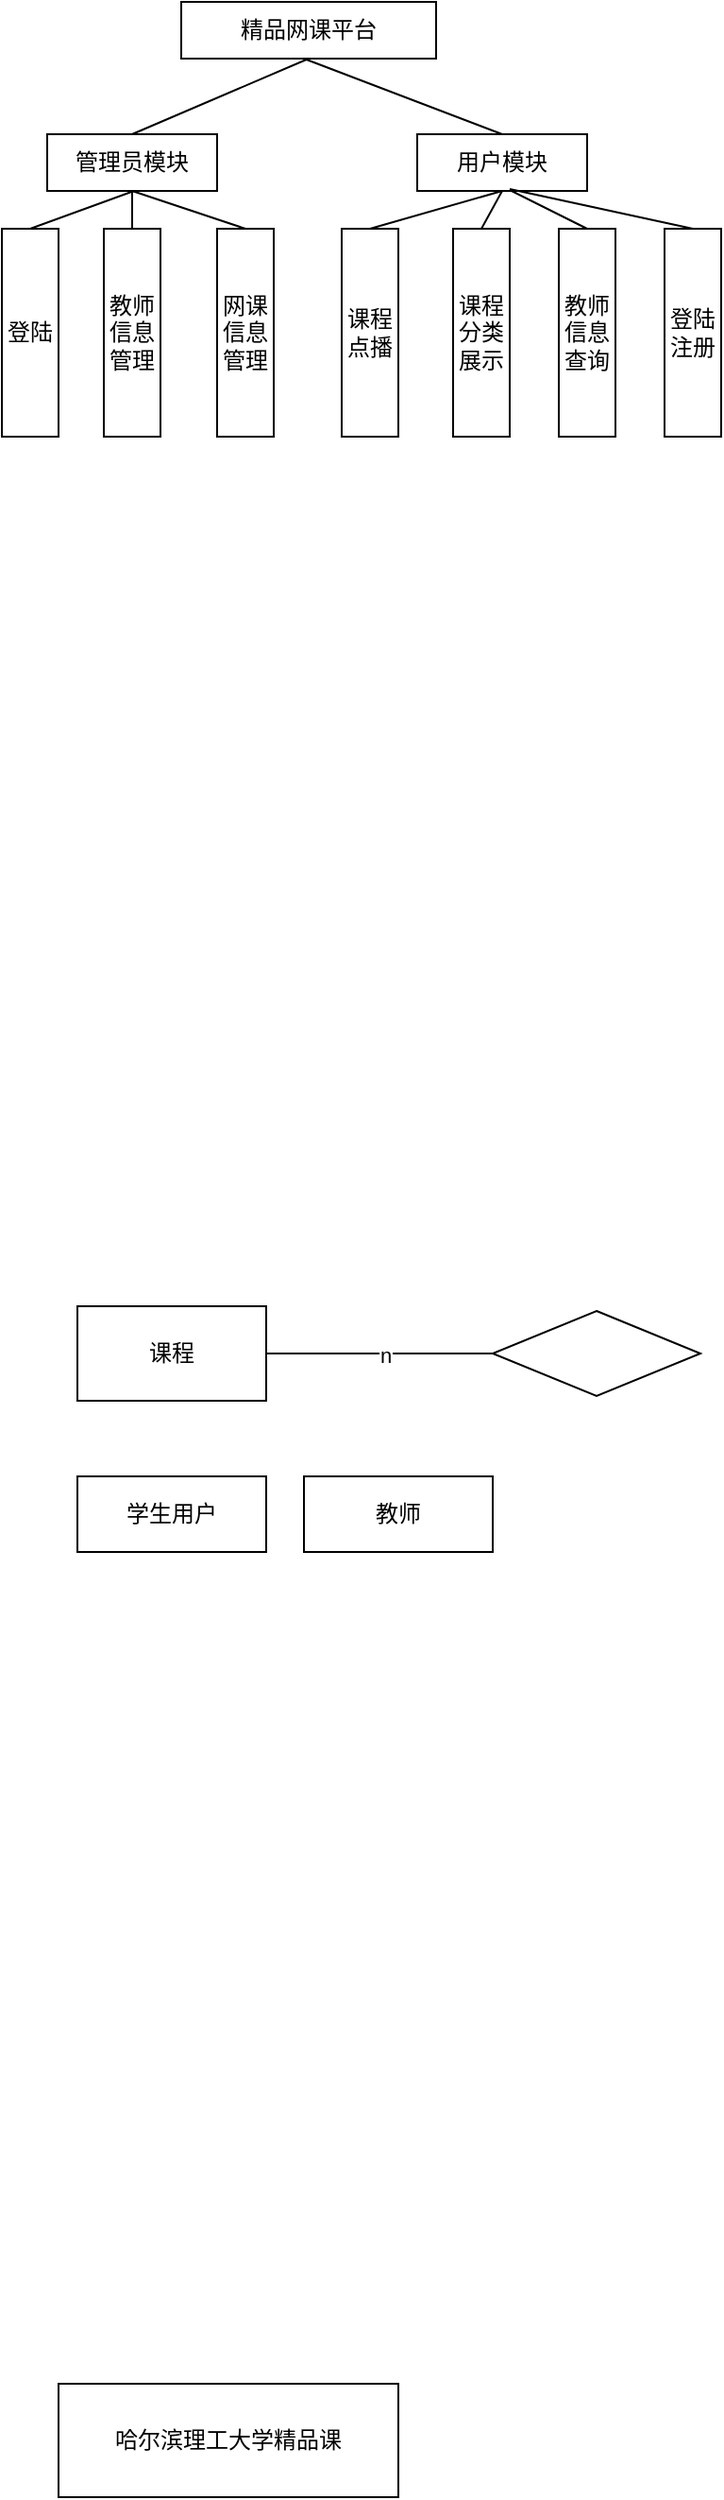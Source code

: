 <mxfile version="20.8.23" type="github">
  <diagram id="prtHgNgQTEPvFCAcTncT" name="Page-1">
    <mxGraphModel dx="620" dy="1528" grid="0" gridSize="10" guides="1" tooltips="1" connect="1" arrows="1" fold="1" page="1" pageScale="1" pageWidth="827" pageHeight="1169" math="0" shadow="0">
      <root>
        <mxCell id="0" />
        <mxCell id="1" parent="0" />
        <mxCell id="rfeUKlEd_rAGPYUnDMAc-1" value="哈尔滨理工大学精品课" style="rounded=0;whiteSpace=wrap;html=1;" parent="1" vertex="1">
          <mxGeometry x="330" y="130" width="180" height="60" as="geometry" />
        </mxCell>
        <mxCell id="rfeUKlEd_rAGPYUnDMAc-6" value="课程" style="rounded=0;whiteSpace=wrap;html=1;" parent="1" vertex="1">
          <mxGeometry x="340" y="-440" width="100" height="50" as="geometry" />
        </mxCell>
        <mxCell id="rfeUKlEd_rAGPYUnDMAc-14" value="" style="rhombus;whiteSpace=wrap;html=1;" parent="1" vertex="1">
          <mxGeometry x="560" y="-437.5" width="110" height="45" as="geometry" />
        </mxCell>
        <mxCell id="rfeUKlEd_rAGPYUnDMAc-18" value="" style="endArrow=none;html=1;rounded=0;exitX=1;exitY=0.5;exitDx=0;exitDy=0;entryX=0;entryY=0.5;entryDx=0;entryDy=0;" parent="1" source="rfeUKlEd_rAGPYUnDMAc-6" target="rfeUKlEd_rAGPYUnDMAc-14" edge="1">
          <mxGeometry width="50" height="50" relative="1" as="geometry">
            <mxPoint x="290" y="-320" as="sourcePoint" />
            <mxPoint x="340" y="-370" as="targetPoint" />
          </mxGeometry>
        </mxCell>
        <mxCell id="rfeUKlEd_rAGPYUnDMAc-19" value="n" style="edgeLabel;html=1;align=center;verticalAlign=middle;resizable=0;points=[];" parent="rfeUKlEd_rAGPYUnDMAc-18" vertex="1" connectable="0">
          <mxGeometry x="0.043" y="-1" relative="1" as="geometry">
            <mxPoint as="offset" />
          </mxGeometry>
        </mxCell>
        <mxCell id="rfeUKlEd_rAGPYUnDMAc-21" value="学生用户" style="rounded=0;whiteSpace=wrap;html=1;" parent="1" vertex="1">
          <mxGeometry x="340" y="-350" width="100" height="40" as="geometry" />
        </mxCell>
        <mxCell id="rfeUKlEd_rAGPYUnDMAc-23" value="教师" style="rounded=0;whiteSpace=wrap;html=1;" parent="1" vertex="1">
          <mxGeometry x="460" y="-350" width="100" height="40" as="geometry" />
        </mxCell>
        <mxCell id="rfeUKlEd_rAGPYUnDMAc-24" value="精品网课平台" style="rounded=0;whiteSpace=wrap;html=1;" parent="1" vertex="1">
          <mxGeometry x="395" y="-1130" width="135" height="30" as="geometry" />
        </mxCell>
        <mxCell id="rfeUKlEd_rAGPYUnDMAc-27" value="管理员模块" style="rounded=0;whiteSpace=wrap;html=1;" parent="1" vertex="1">
          <mxGeometry x="324" y="-1060" width="90" height="30" as="geometry" />
        </mxCell>
        <mxCell id="rfeUKlEd_rAGPYUnDMAc-28" value="用户模块" style="rounded=0;whiteSpace=wrap;html=1;" parent="1" vertex="1">
          <mxGeometry x="520" y="-1060" width="90" height="30" as="geometry" />
        </mxCell>
        <mxCell id="rfeUKlEd_rAGPYUnDMAc-30" value="教师信息管理" style="rounded=0;whiteSpace=wrap;html=1;" parent="1" vertex="1">
          <mxGeometry x="354" y="-1010" width="30" height="110" as="geometry" />
        </mxCell>
        <mxCell id="rfeUKlEd_rAGPYUnDMAc-31" value="网课信息管理" style="rounded=0;whiteSpace=wrap;html=1;" parent="1" vertex="1">
          <mxGeometry x="414" y="-1010" width="30" height="110" as="geometry" />
        </mxCell>
        <mxCell id="rfeUKlEd_rAGPYUnDMAc-33" value="课程点播" style="rounded=0;whiteSpace=wrap;html=1;" parent="1" vertex="1">
          <mxGeometry x="480" y="-1010" width="30" height="110" as="geometry" />
        </mxCell>
        <mxCell id="rfeUKlEd_rAGPYUnDMAc-35" value="课程分类展示" style="rounded=0;whiteSpace=wrap;html=1;" parent="1" vertex="1">
          <mxGeometry x="539" y="-1010" width="30" height="110" as="geometry" />
        </mxCell>
        <mxCell id="rfeUKlEd_rAGPYUnDMAc-36" value="" style="endArrow=none;html=1;rounded=0;entryX=0.5;entryY=1;entryDx=0;entryDy=0;exitX=0.5;exitY=0;exitDx=0;exitDy=0;" parent="1" source="rfeUKlEd_rAGPYUnDMAc-27" target="rfeUKlEd_rAGPYUnDMAc-24" edge="1">
          <mxGeometry width="50" height="50" relative="1" as="geometry">
            <mxPoint x="440" y="-970" as="sourcePoint" />
            <mxPoint x="490" y="-1020" as="targetPoint" />
          </mxGeometry>
        </mxCell>
        <mxCell id="rfeUKlEd_rAGPYUnDMAc-37" value="" style="endArrow=none;html=1;rounded=0;exitX=0.5;exitY=0;exitDx=0;exitDy=0;" parent="1" source="rfeUKlEd_rAGPYUnDMAc-28" edge="1">
          <mxGeometry width="50" height="50" relative="1" as="geometry">
            <mxPoint x="440" y="-970" as="sourcePoint" />
            <mxPoint x="460" y="-1100" as="targetPoint" />
          </mxGeometry>
        </mxCell>
        <mxCell id="rfeUKlEd_rAGPYUnDMAc-38" value="" style="endArrow=none;html=1;rounded=0;entryX=0.5;entryY=1;entryDx=0;entryDy=0;exitX=0.5;exitY=0;exitDx=0;exitDy=0;" parent="1" source="rfeUKlEd_rAGPYUnDMAc-30" target="rfeUKlEd_rAGPYUnDMAc-27" edge="1">
          <mxGeometry width="50" height="50" relative="1" as="geometry">
            <mxPoint x="430" y="-970" as="sourcePoint" />
            <mxPoint x="490" y="-1020" as="targetPoint" />
          </mxGeometry>
        </mxCell>
        <mxCell id="rfeUKlEd_rAGPYUnDMAc-39" value="" style="endArrow=none;html=1;rounded=0;entryX=0.5;entryY=1;entryDx=0;entryDy=0;exitX=0.5;exitY=0;exitDx=0;exitDy=0;" parent="1" source="rfeUKlEd_rAGPYUnDMAc-31" target="rfeUKlEd_rAGPYUnDMAc-27" edge="1">
          <mxGeometry width="50" height="50" relative="1" as="geometry">
            <mxPoint x="440" y="-970" as="sourcePoint" />
            <mxPoint x="490" y="-1020" as="targetPoint" />
          </mxGeometry>
        </mxCell>
        <mxCell id="rfeUKlEd_rAGPYUnDMAc-40" value="" style="endArrow=none;html=1;rounded=0;entryX=0.5;entryY=1;entryDx=0;entryDy=0;exitX=0.5;exitY=0;exitDx=0;exitDy=0;" parent="1" source="rfeUKlEd_rAGPYUnDMAc-33" target="rfeUKlEd_rAGPYUnDMAc-28" edge="1">
          <mxGeometry width="50" height="50" relative="1" as="geometry">
            <mxPoint x="520" y="-1010" as="sourcePoint" />
            <mxPoint x="490" y="-1020" as="targetPoint" />
          </mxGeometry>
        </mxCell>
        <mxCell id="rfeUKlEd_rAGPYUnDMAc-41" value="" style="endArrow=none;html=1;rounded=0;entryX=0.5;entryY=1;entryDx=0;entryDy=0;exitX=0.5;exitY=0;exitDx=0;exitDy=0;" parent="1" source="rfeUKlEd_rAGPYUnDMAc-35" target="rfeUKlEd_rAGPYUnDMAc-28" edge="1">
          <mxGeometry width="50" height="50" relative="1" as="geometry">
            <mxPoint x="440" y="-970" as="sourcePoint" />
            <mxPoint x="490" y="-1020" as="targetPoint" />
          </mxGeometry>
        </mxCell>
        <mxCell id="rfeUKlEd_rAGPYUnDMAc-43" value="教师信息查询" style="rounded=0;whiteSpace=wrap;html=1;" parent="1" vertex="1">
          <mxGeometry x="595" y="-1010" width="30" height="110" as="geometry" />
        </mxCell>
        <mxCell id="rfeUKlEd_rAGPYUnDMAc-44" value="" style="endArrow=none;html=1;rounded=0;exitX=0.5;exitY=0;exitDx=0;exitDy=0;" parent="1" source="rfeUKlEd_rAGPYUnDMAc-43" edge="1">
          <mxGeometry width="50" height="50" relative="1" as="geometry">
            <mxPoint x="440" y="-980" as="sourcePoint" />
            <mxPoint x="560" y="-1030" as="targetPoint" />
            <Array as="points">
              <mxPoint x="570" y="-1030" />
            </Array>
          </mxGeometry>
        </mxCell>
        <mxCell id="W0MdVWq_tzxXm_2pHEH8-1" value="登陆" style="rounded=0;whiteSpace=wrap;html=1;" vertex="1" parent="1">
          <mxGeometry x="300" y="-1010" width="30" height="110" as="geometry" />
        </mxCell>
        <mxCell id="W0MdVWq_tzxXm_2pHEH8-2" value="" style="endArrow=none;html=1;rounded=0;exitX=0.5;exitY=0;exitDx=0;exitDy=0;" edge="1" parent="1" source="W0MdVWq_tzxXm_2pHEH8-1">
          <mxGeometry width="50" height="50" relative="1" as="geometry">
            <mxPoint x="379" y="-1000" as="sourcePoint" />
            <mxPoint x="370" y="-1030" as="targetPoint" />
          </mxGeometry>
        </mxCell>
        <mxCell id="W0MdVWq_tzxXm_2pHEH8-3" value="登陆注册" style="rounded=0;whiteSpace=wrap;html=1;" vertex="1" parent="1">
          <mxGeometry x="651" y="-1010" width="30" height="110" as="geometry" />
        </mxCell>
        <mxCell id="W0MdVWq_tzxXm_2pHEH8-6" value="" style="endArrow=none;html=1;rounded=0;exitX=0.5;exitY=0;exitDx=0;exitDy=0;" edge="1" parent="1" source="W0MdVWq_tzxXm_2pHEH8-3">
          <mxGeometry width="50" height="50" relative="1" as="geometry">
            <mxPoint x="439" y="-1000" as="sourcePoint" />
            <mxPoint x="569" y="-1031" as="targetPoint" />
          </mxGeometry>
        </mxCell>
      </root>
    </mxGraphModel>
  </diagram>
</mxfile>

